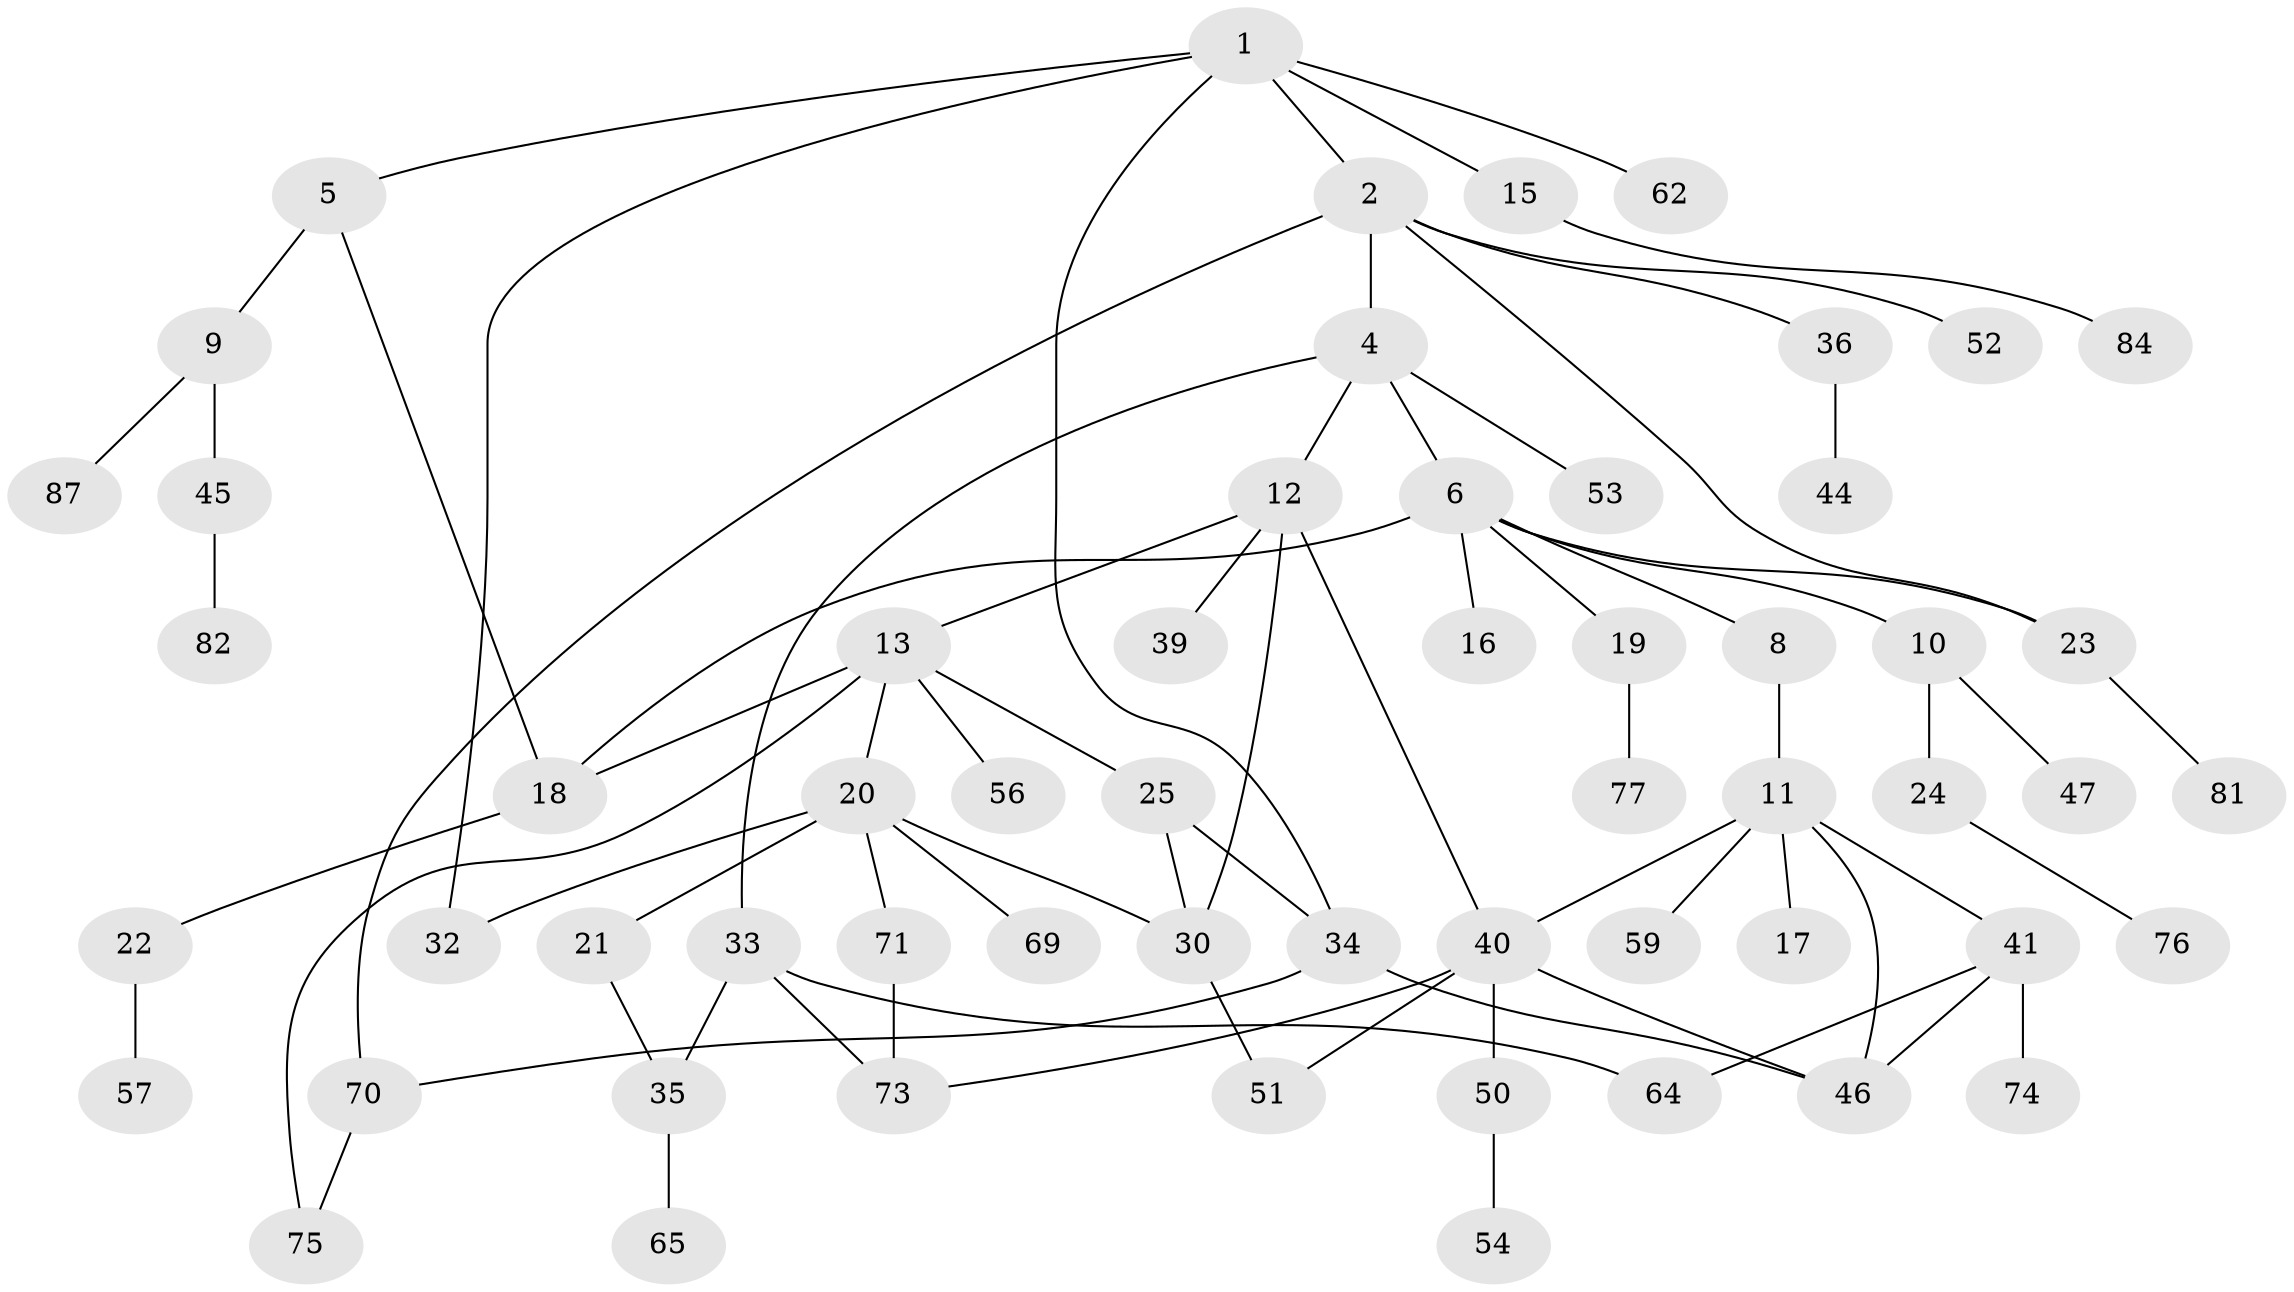 // Generated by graph-tools (version 1.1) at 2025/23/03/03/25 07:23:34]
// undirected, 58 vertices, 75 edges
graph export_dot {
graph [start="1"]
  node [color=gray90,style=filled];
  1 [super="+49"];
  2 [super="+3"];
  4 [super="+61"];
  5;
  6 [super="+7"];
  8 [super="+14"];
  9;
  10;
  11 [super="+29"];
  12 [super="+27"];
  13 [super="+38"];
  15 [super="+72"];
  16;
  17;
  18 [super="+28"];
  19 [super="+58"];
  20 [super="+31"];
  21 [super="+26"];
  22;
  23;
  24;
  25;
  30 [super="+80"];
  32 [super="+55"];
  33 [super="+43"];
  34 [super="+63"];
  35 [super="+37"];
  36;
  39;
  40 [super="+42"];
  41 [super="+48"];
  44;
  45 [super="+79"];
  46 [super="+60"];
  47 [super="+68"];
  50 [super="+67"];
  51;
  52;
  53;
  54 [super="+78"];
  56;
  57;
  59;
  62;
  64 [super="+66"];
  65;
  69;
  70 [super="+86"];
  71;
  73 [super="+85"];
  74 [super="+88"];
  75;
  76 [super="+83"];
  77;
  81;
  82;
  84;
  87;
  1 -- 2;
  1 -- 5;
  1 -- 15;
  1 -- 32;
  1 -- 62;
  1 -- 34;
  2 -- 4;
  2 -- 23;
  2 -- 52;
  2 -- 36;
  2 -- 70;
  4 -- 6;
  4 -- 12;
  4 -- 33;
  4 -- 53;
  5 -- 9;
  5 -- 18;
  6 -- 10;
  6 -- 16;
  6 -- 23;
  6 -- 18;
  6 -- 8 [weight=2];
  6 -- 19;
  8 -- 11;
  9 -- 45;
  9 -- 87;
  10 -- 24;
  10 -- 47;
  11 -- 17;
  11 -- 46;
  11 -- 41;
  11 -- 59;
  11 -- 40;
  12 -- 13;
  12 -- 40;
  12 -- 30;
  12 -- 39;
  13 -- 20;
  13 -- 25;
  13 -- 75;
  13 -- 18;
  13 -- 56;
  15 -- 84;
  18 -- 22;
  19 -- 77 [weight=2];
  20 -- 21;
  20 -- 30;
  20 -- 32;
  20 -- 69;
  20 -- 71;
  21 -- 35;
  22 -- 57;
  23 -- 81;
  24 -- 76;
  25 -- 30;
  25 -- 34;
  30 -- 51;
  33 -- 73;
  33 -- 64;
  33 -- 35;
  34 -- 70;
  34 -- 46;
  35 -- 65;
  36 -- 44;
  40 -- 50;
  40 -- 73;
  40 -- 51;
  40 -- 46;
  41 -- 64;
  41 -- 74;
  41 -- 46;
  45 -- 82;
  50 -- 54;
  70 -- 75;
  71 -- 73;
}
